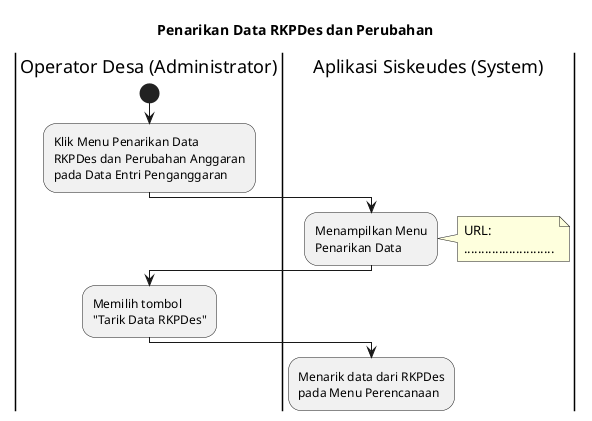@startuml
title "Penarikan Data RKPDes dan Perubahan"
|Operator Desa (Administrator)|
start
:Klik Menu Penarikan Data
RKPDes dan Perubahan Anggaran
pada Data Entri Penganggaran;
|Aplikasi Siskeudes (System)|
:Menampilkan Menu
Penarikan Data;
note right
    URL:
    ..........................
end note
|Operator Desa (Administrator)|
:Memilih tombol
"Tarik Data RKPDes";
|Aplikasi Siskeudes (System)|
:Menarik data dari RKPDes
pada Menu Perencanaan;
@enduml